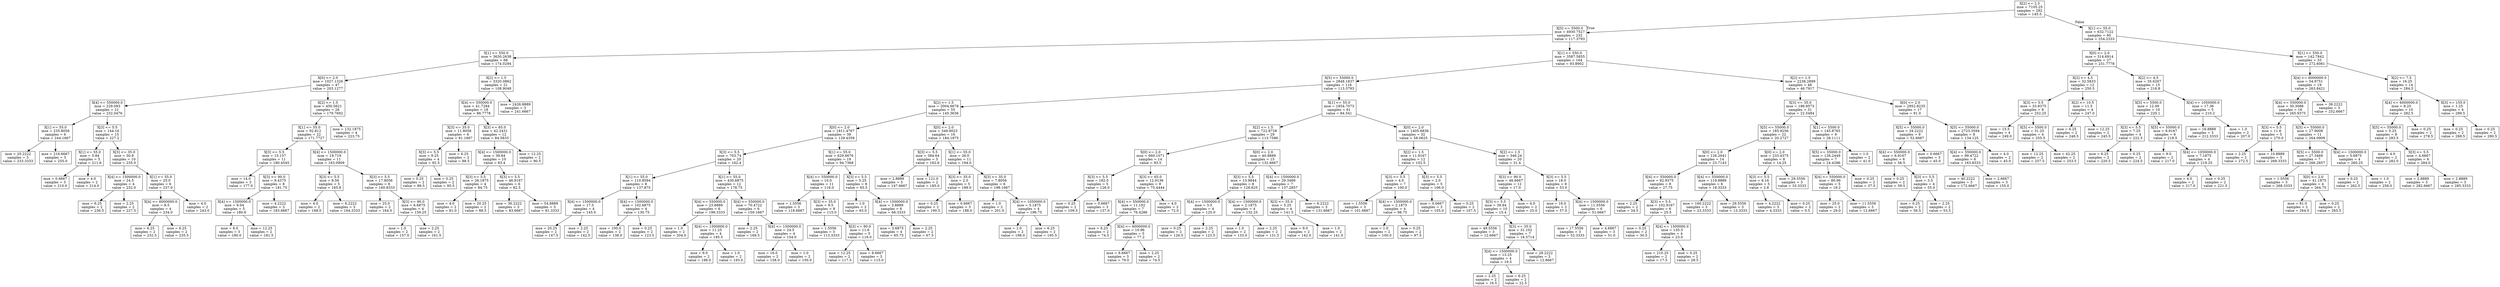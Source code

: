 digraph Tree {
node [shape=box] ;
0 [label="X[2] <= 2.5\nmse = 7105.25\nsamples = 292\nvalue = 145.5"] ;
1 [label="X[5] <= 5500.0\nmse = 4930.7527\nsamples = 232\nvalue = 117.3793"] ;
0 -> 1 [labeldistance=2.5, labelangle=45, headlabel="True"] ;
2 [label="X[1] <= 550.0\nmse = 3630.2638\nsamples = 68\nvalue = 174.0294"] ;
1 -> 2 ;
3 [label="X[0] <= 2.0\nmse = 1027.1326\nsamples = 47\nvalue = 203.1277"] ;
2 -> 3 ;
4 [label="X[4] <= 550000.0\nmse = 229.093\nsamples = 21\nvalue = 232.0476"] ;
3 -> 4 ;
5 [label="X[1] <= 55.0\nmse = 235.8056\nsamples = 6\nvalue = 244.1667"] ;
4 -> 5 ;
6 [label="mse = 20.2222\nsamples = 3\nvalue = 233.3333"] ;
5 -> 6 ;
7 [label="mse = 216.6667\nsamples = 3\nvalue = 255.0"] ;
5 -> 7 ;
8 [label="X[3] <= 5.5\nmse = 144.16\nsamples = 15\nvalue = 227.2"] ;
4 -> 8 ;
9 [label="X[1] <= 55.0\nmse = 5.84\nsamples = 5\nvalue = 211.6"] ;
8 -> 9 ;
10 [label="mse = 0.6667\nsamples = 3\nvalue = 210.0"] ;
9 -> 10 ;
11 [label="mse = 4.0\nsamples = 2\nvalue = 214.0"] ;
9 -> 11 ;
12 [label="X[3] <= 35.0\nmse = 30.8\nsamples = 10\nvalue = 235.0"] ;
8 -> 12 ;
13 [label="X[4] <= 1500000.0\nmse = 24.5\nsamples = 4\nvalue = 232.0"] ;
12 -> 13 ;
14 [label="mse = 6.25\nsamples = 2\nvalue = 236.5"] ;
13 -> 14 ;
15 [label="mse = 2.25\nsamples = 2\nvalue = 227.5"] ;
13 -> 15 ;
16 [label="X[1] <= 55.0\nmse = 25.0\nsamples = 6\nvalue = 237.0"] ;
12 -> 16 ;
17 [label="X[4] <= 6000000.0\nmse = 8.5\nsamples = 4\nvalue = 234.0"] ;
16 -> 17 ;
18 [label="mse = 6.25\nsamples = 2\nvalue = 232.5"] ;
17 -> 18 ;
19 [label="mse = 6.25\nsamples = 2\nvalue = 235.5"] ;
17 -> 19 ;
20 [label="mse = 4.0\nsamples = 2\nvalue = 243.0"] ;
16 -> 20 ;
21 [label="X[2] <= 1.5\nmse = 450.5621\nsamples = 26\nvalue = 179.7692"] ;
3 -> 21 ;
22 [label="X[1] <= 55.0\nmse = 92.812\nsamples = 22\nvalue = 171.7727"] ;
21 -> 22 ;
23 [label="X[3] <= 5.5\nmse = 15.157\nsamples = 11\nvalue = 180.4545"] ;
22 -> 23 ;
24 [label="mse = 14.0\nsamples = 3\nvalue = 177.0"] ;
23 -> 24 ;
25 [label="X[3] <= 90.0\nmse = 9.4375\nsamples = 8\nvalue = 181.75"] ;
23 -> 25 ;
26 [label="X[4] <= 1500000.0\nmse = 9.04\nsamples = 5\nvalue = 180.6"] ;
25 -> 26 ;
27 [label="mse = 6.0\nsamples = 3\nvalue = 180.0"] ;
26 -> 27 ;
28 [label="mse = 12.25\nsamples = 2\nvalue = 181.5"] ;
26 -> 28 ;
29 [label="mse = 4.2222\nsamples = 3\nvalue = 183.6667"] ;
25 -> 29 ;
30 [label="X[4] <= 1500000.0\nmse = 19.719\nsamples = 11\nvalue = 163.0909"] ;
22 -> 30 ;
31 [label="X[3] <= 5.5\nmse = 8.56\nsamples = 5\nvalue = 165.8"] ;
30 -> 31 ;
32 [label="mse = 4.0\nsamples = 2\nvalue = 168.0"] ;
31 -> 32 ;
33 [label="mse = 6.2222\nsamples = 3\nvalue = 164.3333"] ;
31 -> 33 ;
34 [label="X[3] <= 5.5\nmse = 17.8056\nsamples = 6\nvalue = 160.8333"] ;
30 -> 34 ;
35 [label="mse = 25.0\nsamples = 2\nvalue = 164.0"] ;
34 -> 35 ;
36 [label="X[3] <= 90.0\nmse = 6.6875\nsamples = 4\nvalue = 159.25"] ;
34 -> 36 ;
37 [label="mse = 1.0\nsamples = 2\nvalue = 157.0"] ;
36 -> 37 ;
38 [label="mse = 2.25\nsamples = 2\nvalue = 161.5"] ;
36 -> 38 ;
39 [label="mse = 132.1875\nsamples = 4\nvalue = 223.75"] ;
21 -> 39 ;
40 [label="X[2] <= 1.5\nmse = 3320.0862\nsamples = 21\nvalue = 108.9048"] ;
2 -> 40 ;
41 [label="X[4] <= 550000.0\nmse = 41.7284\nsamples = 18\nvalue = 86.7778"] ;
40 -> 41 ;
42 [label="X[3] <= 35.0\nmse = 11.8056\nsamples = 6\nvalue = 91.1667"] ;
41 -> 42 ;
43 [label="X[3] <= 5.5\nmse = 9.25\nsamples = 4\nvalue = 92.5"] ;
42 -> 43 ;
44 [label="mse = 0.25\nsamples = 2\nvalue = 89.5"] ;
43 -> 44 ;
45 [label="mse = 0.25\nsamples = 2\nvalue = 95.5"] ;
43 -> 45 ;
46 [label="mse = 6.25\nsamples = 2\nvalue = 88.5"] ;
42 -> 46 ;
47 [label="X[3] <= 65.0\nmse = 42.2431\nsamples = 12\nvalue = 84.5833"] ;
41 -> 47 ;
48 [label="X[4] <= 1500000.0\nmse = 39.84\nsamples = 10\nvalue = 83.4"] ;
47 -> 48 ;
49 [label="X[3] <= 5.5\nmse = 26.1875\nsamples = 4\nvalue = 84.75"] ;
48 -> 49 ;
50 [label="mse = 4.0\nsamples = 2\nvalue = 81.0"] ;
49 -> 50 ;
51 [label="mse = 20.25\nsamples = 2\nvalue = 88.5"] ;
49 -> 51 ;
52 [label="X[3] <= 5.5\nmse = 46.9167\nsamples = 6\nvalue = 82.5"] ;
48 -> 52 ;
53 [label="mse = 36.2222\nsamples = 3\nvalue = 83.6667"] ;
52 -> 53 ;
54 [label="mse = 54.8889\nsamples = 3\nvalue = 81.3333"] ;
52 -> 54 ;
55 [label="mse = 12.25\nsamples = 2\nvalue = 90.5"] ;
47 -> 55 ;
56 [label="mse = 2426.8889\nsamples = 3\nvalue = 241.6667"] ;
40 -> 56 ;
57 [label="X[1] <= 550.0\nmse = 3587.5855\nsamples = 164\nvalue = 93.8902"] ;
1 -> 57 ;
58 [label="X[5] <= 55000.0\nmse = 2848.1837\nsamples = 116\nvalue = 113.3793"] ;
57 -> 58 ;
59 [label="X[2] <= 1.5\nmse = 2004.6678\nsamples = 55\nvalue = 145.3636"] ;
58 -> 59 ;
60 [label="X[0] <= 2.0\nmse = 1811.4767\nsamples = 39\nvalue = 129.4359"] ;
59 -> 60 ;
61 [label="X[3] <= 5.5\nmse = 703.74\nsamples = 20\nvalue = 162.4"] ;
60 -> 61 ;
62 [label="X[1] <= 55.0\nmse = 110.8594\nsamples = 8\nvalue = 137.875"] ;
61 -> 62 ;
63 [label="X[4] <= 1500000.0\nmse = 17.5\nsamples = 4\nvalue = 145.0"] ;
62 -> 63 ;
64 [label="mse = 20.25\nsamples = 2\nvalue = 147.5"] ;
63 -> 64 ;
65 [label="mse = 2.25\nsamples = 2\nvalue = 142.5"] ;
63 -> 65 ;
66 [label="X[4] <= 1500000.0\nmse = 102.6875\nsamples = 4\nvalue = 130.75"] ;
62 -> 66 ;
67 [label="mse = 100.0\nsamples = 2\nvalue = 138.0"] ;
66 -> 67 ;
68 [label="mse = 0.25\nsamples = 2\nvalue = 123.5"] ;
66 -> 68 ;
69 [label="X[1] <= 55.0\nmse = 430.6875\nsamples = 12\nvalue = 178.75"] ;
61 -> 69 ;
70 [label="X[4] <= 550000.0\nmse = 23.8889\nsamples = 6\nvalue = 198.3333"] ;
69 -> 70 ;
71 [label="mse = 1.0\nsamples = 2\nvalue = 204.0"] ;
70 -> 71 ;
72 [label="X[4] <= 1500000.0\nmse = 11.25\nsamples = 4\nvalue = 195.5"] ;
70 -> 72 ;
73 [label="mse = 9.0\nsamples = 2\nvalue = 198.0"] ;
72 -> 73 ;
74 [label="mse = 1.0\nsamples = 2\nvalue = 193.0"] ;
72 -> 74 ;
75 [label="X[4] <= 550000.0\nmse = 70.4722\nsamples = 6\nvalue = 159.1667"] ;
69 -> 75 ;
76 [label="mse = 2.25\nsamples = 2\nvalue = 169.5"] ;
75 -> 76 ;
77 [label="X[4] <= 1500000.0\nmse = 24.5\nsamples = 4\nvalue = 154.0"] ;
75 -> 77 ;
78 [label="mse = 16.0\nsamples = 2\nvalue = 158.0"] ;
77 -> 78 ;
79 [label="mse = 1.0\nsamples = 2\nvalue = 150.0"] ;
77 -> 79 ;
80 [label="X[1] <= 55.0\nmse = 629.6676\nsamples = 19\nvalue = 94.7368"] ;
60 -> 80 ;
81 [label="X[4] <= 550000.0\nmse = 10.0\nsamples = 11\nvalue = 116.0"] ;
80 -> 81 ;
82 [label="mse = 1.5556\nsamples = 3\nvalue = 118.6667"] ;
81 -> 82 ;
83 [label="X[3] <= 35.0\nmse = 9.5\nsamples = 8\nvalue = 115.0"] ;
81 -> 83 ;
84 [label="mse = 1.5556\nsamples = 3\nvalue = 113.3333"] ;
83 -> 84 ;
85 [label="X[3] <= 90.0\nmse = 11.6\nsamples = 5\nvalue = 116.0"] ;
83 -> 85 ;
86 [label="mse = 12.25\nsamples = 2\nvalue = 117.5"] ;
85 -> 86 ;
87 [label="mse = 8.6667\nsamples = 3\nvalue = 115.0"] ;
85 -> 87 ;
88 [label="X[3] <= 5.5\nmse = 5.25\nsamples = 8\nvalue = 65.5"] ;
80 -> 88 ;
89 [label="mse = 1.0\nsamples = 2\nvalue = 63.0"] ;
88 -> 89 ;
90 [label="X[4] <= 1500000.0\nmse = 3.8889\nsamples = 6\nvalue = 66.3333"] ;
88 -> 90 ;
91 [label="mse = 3.6875\nsamples = 4\nvalue = 65.75"] ;
90 -> 91 ;
92 [label="mse = 2.25\nsamples = 2\nvalue = 67.5"] ;
90 -> 92 ;
93 [label="X[0] <= 2.0\nmse = 349.9023\nsamples = 16\nvalue = 184.1875"] ;
59 -> 93 ;
94 [label="X[3] <= 5.5\nmse = 384.64\nsamples = 5\nvalue = 162.6"] ;
93 -> 94 ;
95 [label="mse = 2.8889\nsamples = 3\nvalue = 147.6667"] ;
94 -> 95 ;
96 [label="mse = 121.0\nsamples = 2\nvalue = 185.0"] ;
94 -> 96 ;
97 [label="X[1] <= 55.0\nmse = 26.0\nsamples = 11\nvalue = 194.0"] ;
93 -> 97 ;
98 [label="X[3] <= 35.0\nmse = 2.0\nsamples = 5\nvalue = 189.0"] ;
97 -> 98 ;
99 [label="mse = 0.25\nsamples = 2\nvalue = 190.5"] ;
98 -> 99 ;
100 [label="mse = 0.6667\nsamples = 3\nvalue = 188.0"] ;
98 -> 100 ;
101 [label="X[3] <= 35.0\nmse = 7.8056\nsamples = 6\nvalue = 198.1667"] ;
97 -> 101 ;
102 [label="mse = 1.0\nsamples = 2\nvalue = 201.0"] ;
101 -> 102 ;
103 [label="X[4] <= 1050000.0\nmse = 5.1875\nsamples = 4\nvalue = 196.75"] ;
101 -> 103 ;
104 [label="mse = 1.0\nsamples = 2\nvalue = 198.0"] ;
103 -> 104 ;
105 [label="mse = 6.25\nsamples = 2\nvalue = 195.5"] ;
103 -> 105 ;
106 [label="X[1] <= 55.0\nmse = 1854.7073\nsamples = 61\nvalue = 84.541"] ;
58 -> 106 ;
107 [label="X[2] <= 1.5\nmse = 722.8728\nsamples = 29\nvalue = 113.7586"] ;
106 -> 107 ;
108 [label="X[0] <= 2.0\nmse = 660.1071\nsamples = 14\nvalue = 93.5"] ;
107 -> 108 ;
109 [label="X[3] <= 5.5\nmse = 182.0\nsamples = 5\nvalue = 126.0"] ;
108 -> 109 ;
110 [label="mse = 0.25\nsamples = 2\nvalue = 109.5"] ;
109 -> 110 ;
111 [label="mse = 0.6667\nsamples = 3\nvalue = 137.0"] ;
109 -> 111 ;
112 [label="X[3] <= 65.0\nmse = 12.9136\nsamples = 9\nvalue = 75.4444"] ;
108 -> 112 ;
113 [label="X[4] <= 550000.0\nmse = 11.102\nsamples = 7\nvalue = 76.4286"] ;
112 -> 113 ;
114 [label="mse = 6.25\nsamples = 2\nvalue = 74.5"] ;
113 -> 114 ;
115 [label="X[4] <= 6000000.0\nmse = 10.96\nsamples = 5\nvalue = 77.2"] ;
113 -> 115 ;
116 [label="mse = 8.6667\nsamples = 3\nvalue = 79.0"] ;
115 -> 116 ;
117 [label="mse = 2.25\nsamples = 2\nvalue = 74.5"] ;
115 -> 117 ;
118 [label="mse = 4.0\nsamples = 2\nvalue = 72.0"] ;
112 -> 118 ;
119 [label="X[0] <= 2.0\nmse = 40.8889\nsamples = 15\nvalue = 132.6667"] ;
107 -> 119 ;
120 [label="X[3] <= 5.5\nmse = 15.9844\nsamples = 8\nvalue = 128.625"] ;
119 -> 120 ;
121 [label="X[4] <= 1500000.0\nmse = 3.5\nsamples = 4\nvalue = 125.0"] ;
120 -> 121 ;
122 [label="mse = 0.25\nsamples = 2\nvalue = 126.5"] ;
121 -> 122 ;
123 [label="mse = 2.25\nsamples = 2\nvalue = 123.5"] ;
121 -> 123 ;
124 [label="X[4] <= 1500000.0\nmse = 2.1875\nsamples = 4\nvalue = 132.25"] ;
120 -> 124 ;
125 [label="mse = 1.0\nsamples = 2\nvalue = 133.0"] ;
124 -> 125 ;
126 [label="mse = 2.25\nsamples = 2\nvalue = 131.5"] ;
124 -> 126 ;
127 [label="X[4] <= 1500000.0\nmse = 29.3469\nsamples = 7\nvalue = 137.2857"] ;
119 -> 127 ;
128 [label="X[3] <= 35.0\nmse = 5.25\nsamples = 4\nvalue = 141.5"] ;
127 -> 128 ;
129 [label="mse = 9.0\nsamples = 2\nvalue = 142.0"] ;
128 -> 129 ;
130 [label="mse = 1.0\nsamples = 2\nvalue = 141.0"] ;
128 -> 130 ;
131 [label="mse = 6.2222\nsamples = 3\nvalue = 131.6667"] ;
127 -> 131 ;
132 [label="X[0] <= 2.0\nmse = 1405.6836\nsamples = 32\nvalue = 58.0625"] ;
106 -> 132 ;
133 [label="X[2] <= 1.5\nmse = 11.9167\nsamples = 12\nvalue = 102.5"] ;
132 -> 133 ;
134 [label="X[3] <= 5.5\nmse = 4.0\nsamples = 7\nvalue = 100.0"] ;
133 -> 134 ;
135 [label="mse = 1.5556\nsamples = 3\nvalue = 101.6667"] ;
134 -> 135 ;
136 [label="X[4] <= 1500000.0\nmse = 2.1875\nsamples = 4\nvalue = 98.75"] ;
134 -> 136 ;
137 [label="mse = 1.0\nsamples = 2\nvalue = 100.0"] ;
136 -> 137 ;
138 [label="mse = 0.25\nsamples = 2\nvalue = 97.5"] ;
136 -> 138 ;
139 [label="X[3] <= 5.5\nmse = 2.0\nsamples = 5\nvalue = 106.0"] ;
133 -> 139 ;
140 [label="mse = 0.6667\nsamples = 3\nvalue = 105.0"] ;
139 -> 140 ;
141 [label="mse = 0.25\nsamples = 2\nvalue = 107.5"] ;
139 -> 141 ;
142 [label="X[2] <= 1.5\nmse = 346.24\nsamples = 20\nvalue = 31.4"] ;
132 -> 142 ;
143 [label="X[3] <= 90.0\nmse = 46.6667\nsamples = 12\nvalue = 17.0"] ;
142 -> 143 ;
144 [label="X[3] <= 5.5\nmse = 39.84\nsamples = 10\nvalue = 15.4"] ;
143 -> 144 ;
145 [label="mse = 49.5556\nsamples = 3\nvalue = 12.6667"] ;
144 -> 145 ;
146 [label="X[3] <= 35.0\nmse = 31.102\nsamples = 7\nvalue = 16.5714"] ;
144 -> 146 ;
147 [label="X[4] <= 1500000.0\nmse = 13.25\nsamples = 4\nvalue = 19.5"] ;
146 -> 147 ;
148 [label="mse = 2.25\nsamples = 2\nvalue = 16.5"] ;
147 -> 148 ;
149 [label="mse = 6.25\nsamples = 2\nvalue = 22.5"] ;
147 -> 149 ;
150 [label="mse = 28.2222\nsamples = 3\nvalue = 12.6667"] ;
146 -> 150 ;
151 [label="mse = 4.0\nsamples = 2\nvalue = 25.0"] ;
143 -> 151 ;
152 [label="X[3] <= 5.5\nmse = 18.0\nsamples = 8\nvalue = 53.0"] ;
142 -> 152 ;
153 [label="mse = 16.0\nsamples = 2\nvalue = 57.0"] ;
152 -> 153 ;
154 [label="X[4] <= 1500000.0\nmse = 11.5556\nsamples = 6\nvalue = 51.6667"] ;
152 -> 154 ;
155 [label="mse = 17.5556\nsamples = 3\nvalue = 52.3333"] ;
154 -> 155 ;
156 [label="mse = 4.6667\nsamples = 3\nvalue = 51.0"] ;
154 -> 156 ;
157 [label="X[2] <= 1.5\nmse = 2238.2899\nsamples = 48\nvalue = 46.7917"] ;
57 -> 157 ;
158 [label="X[3] <= 35.0\nmse = 186.9573\nsamples = 31\nvalue = 22.5484"] ;
157 -> 158 ;
159 [label="X[5] <= 55000.0\nmse = 185.9256\nsamples = 22\nvalue = 20.2727"] ;
158 -> 159 ;
160 [label="X[0] <= 2.0\nmse = 126.2041\nsamples = 14\nvalue = 23.7143"] ;
159 -> 160 ;
161 [label="X[4] <= 550000.0\nmse = 92.9375\nsamples = 8\nvalue = 27.75"] ;
160 -> 161 ;
162 [label="mse = 2.25\nsamples = 2\nvalue = 34.5"] ;
161 -> 162 ;
163 [label="X[3] <= 5.5\nmse = 102.9167\nsamples = 6\nvalue = 25.5"] ;
161 -> 163 ;
164 [label="mse = 0.25\nsamples = 2\nvalue = 30.5"] ;
163 -> 164 ;
165 [label="X[4] <= 1500000.0\nmse = 135.5\nsamples = 4\nvalue = 23.0"] ;
163 -> 165 ;
166 [label="mse = 210.25\nsamples = 2\nvalue = 17.5"] ;
165 -> 166 ;
167 [label="mse = 0.25\nsamples = 2\nvalue = 28.5"] ;
165 -> 167 ;
168 [label="X[4] <= 550000.0\nmse = 119.8889\nsamples = 6\nvalue = 18.3333"] ;
160 -> 168 ;
169 [label="mse = 160.2222\nsamples = 3\nvalue = 23.3333"] ;
168 -> 169 ;
170 [label="mse = 29.5556\nsamples = 3\nvalue = 13.3333"] ;
168 -> 170 ;
171 [label="X[0] <= 2.0\nmse = 233.4375\nsamples = 8\nvalue = 14.25"] ;
159 -> 171 ;
172 [label="X[3] <= 5.5\nmse = 6.16\nsamples = 5\nvalue = 2.8"] ;
171 -> 172 ;
173 [label="mse = 4.2222\nsamples = 3\nvalue = 4.3333"] ;
172 -> 173 ;
174 [label="mse = 0.25\nsamples = 2\nvalue = 0.5"] ;
172 -> 174 ;
175 [label="mse = 29.5556\nsamples = 3\nvalue = 33.3333"] ;
171 -> 175 ;
176 [label="X[1] <= 5500.0\nmse = 145.8765\nsamples = 9\nvalue = 28.1111"] ;
158 -> 176 ;
177 [label="X[5] <= 55000.0\nmse = 126.2449\nsamples = 7\nvalue = 24.4286"] ;
176 -> 177 ;
178 [label="X[4] <= 550000.0\nmse = 80.96\nsamples = 5\nvalue = 19.2"] ;
177 -> 178 ;
179 [label="mse = 25.0\nsamples = 2\nvalue = 29.0"] ;
178 -> 179 ;
180 [label="mse = 11.5556\nsamples = 3\nvalue = 12.6667"] ;
178 -> 180 ;
181 [label="mse = 0.25\nsamples = 2\nvalue = 37.5"] ;
177 -> 181 ;
182 [label="mse = 1.0\nsamples = 2\nvalue = 41.0"] ;
176 -> 182 ;
183 [label="X[0] <= 2.0\nmse = 2952.8235\nsamples = 17\nvalue = 91.0"] ;
157 -> 183 ;
184 [label="X[5] <= 55000.0\nmse = 34.2222\nsamples = 9\nvalue = 52.6667"] ;
183 -> 184 ;
185 [label="X[4] <= 550000.0\nmse = 6.9167\nsamples = 6\nvalue = 56.5"] ;
184 -> 185 ;
186 [label="mse = 0.25\nsamples = 2\nvalue = 59.5"] ;
185 -> 186 ;
187 [label="X[3] <= 5.5\nmse = 3.5\nsamples = 4\nvalue = 55.0"] ;
185 -> 187 ;
188 [label="mse = 0.25\nsamples = 2\nvalue = 56.5"] ;
187 -> 188 ;
189 [label="mse = 2.25\nsamples = 2\nvalue = 53.5"] ;
187 -> 189 ;
190 [label="mse = 0.6667\nsamples = 3\nvalue = 45.0"] ;
184 -> 190 ;
191 [label="X[5] <= 55000.0\nmse = 2723.3594\nsamples = 8\nvalue = 134.125"] ;
183 -> 191 ;
192 [label="X[4] <= 550000.0\nmse = 99.4722\nsamples = 6\nvalue = 163.8333"] ;
191 -> 192 ;
193 [label="mse = 40.2222\nsamples = 3\nvalue = 172.6667"] ;
192 -> 193 ;
194 [label="mse = 2.6667\nsamples = 3\nvalue = 155.0"] ;
192 -> 194 ;
195 [label="mse = 4.0\nsamples = 2\nvalue = 45.0"] ;
191 -> 195 ;
196 [label="X[1] <= 55.0\nmse = 632.7122\nsamples = 60\nvalue = 254.2333"] ;
0 -> 196 [labeldistance=2.5, labelangle=-45, headlabel="False"] ;
197 [label="X[0] <= 2.0\nmse = 314.6914\nsamples = 27\nvalue = 231.7778"] ;
196 -> 197 ;
198 [label="X[2] <= 4.5\nmse = 32.5833\nsamples = 12\nvalue = 250.5"] ;
197 -> 198 ;
199 [label="X[3] <= 5.5\nmse = 33.9375\nsamples = 8\nvalue = 252.25"] ;
198 -> 199 ;
200 [label="mse = 15.5\nsamples = 4\nvalue = 249.0"] ;
199 -> 200 ;
201 [label="X[5] <= 5500.0\nmse = 31.25\nsamples = 4\nvalue = 255.5"] ;
199 -> 201 ;
202 [label="mse = 12.25\nsamples = 2\nvalue = 257.5"] ;
201 -> 202 ;
203 [label="mse = 42.25\nsamples = 2\nvalue = 253.5"] ;
201 -> 203 ;
204 [label="X[2] <= 10.5\nmse = 11.5\nsamples = 4\nvalue = 247.0"] ;
198 -> 204 ;
205 [label="mse = 6.25\nsamples = 2\nvalue = 248.5"] ;
204 -> 205 ;
206 [label="mse = 12.25\nsamples = 2\nvalue = 245.5"] ;
204 -> 206 ;
207 [label="X[2] <= 4.5\nmse = 35.6267\nsamples = 15\nvalue = 216.8"] ;
197 -> 207 ;
208 [label="X[5] <= 5500.0\nmse = 12.09\nsamples = 10\nvalue = 220.1"] ;
207 -> 208 ;
209 [label="X[3] <= 5.5\nmse = 7.25\nsamples = 4\nvalue = 222.5"] ;
208 -> 209 ;
210 [label="mse = 6.25\nsamples = 2\nvalue = 220.5"] ;
209 -> 210 ;
211 [label="mse = 0.25\nsamples = 2\nvalue = 224.5"] ;
209 -> 211 ;
212 [label="X[5] <= 55000.0\nmse = 8.9167\nsamples = 6\nvalue = 218.5"] ;
208 -> 212 ;
213 [label="mse = 9.0\nsamples = 2\nvalue = 217.0"] ;
212 -> 213 ;
214 [label="X[4] <= 1050000.0\nmse = 7.1875\nsamples = 4\nvalue = 219.25"] ;
212 -> 214 ;
215 [label="mse = 4.0\nsamples = 2\nvalue = 217.0"] ;
214 -> 215 ;
216 [label="mse = 0.25\nsamples = 2\nvalue = 221.5"] ;
214 -> 216 ;
217 [label="X[4] <= 1050000.0\nmse = 17.36\nsamples = 5\nvalue = 210.2"] ;
207 -> 217 ;
218 [label="mse = 16.8889\nsamples = 3\nvalue = 212.3333"] ;
217 -> 218 ;
219 [label="mse = 1.0\nsamples = 2\nvalue = 207.0"] ;
217 -> 219 ;
220 [label="X[1] <= 550.0\nmse = 142.7842\nsamples = 33\nvalue = 272.6061"] ;
196 -> 220 ;
221 [label="X[4] <= 6000000.0\nmse = 54.9751\nsamples = 19\nvalue = 263.8421"] ;
220 -> 221 ;
222 [label="X[4] <= 550000.0\nmse = 30.3086\nsamples = 16\nvalue = 265.9375"] ;
221 -> 222 ;
223 [label="X[3] <= 5.5\nmse = 11.6\nsamples = 5\nvalue = 270.0"] ;
222 -> 223 ;
224 [label="mse = 2.25\nsamples = 2\nvalue = 272.5"] ;
223 -> 224 ;
225 [label="mse = 10.8889\nsamples = 3\nvalue = 268.3333"] ;
223 -> 225 ;
226 [label="X[5] <= 55000.0\nmse = 27.9008\nsamples = 11\nvalue = 264.0909"] ;
222 -> 226 ;
227 [label="X[5] <= 5500.0\nmse = 27.3469\nsamples = 7\nvalue = 266.2857"] ;
226 -> 227 ;
228 [label="mse = 1.5556\nsamples = 3\nvalue = 268.3333"] ;
227 -> 228 ;
229 [label="X[0] <= 2.0\nmse = 41.1875\nsamples = 4\nvalue = 264.75"] ;
227 -> 229 ;
230 [label="mse = 81.0\nsamples = 2\nvalue = 264.0"] ;
229 -> 230 ;
231 [label="mse = 0.25\nsamples = 2\nvalue = 265.5"] ;
229 -> 231 ;
232 [label="X[4] <= 1500000.0\nmse = 5.6875\nsamples = 4\nvalue = 260.25"] ;
226 -> 232 ;
233 [label="mse = 0.25\nsamples = 2\nvalue = 262.5"] ;
232 -> 233 ;
234 [label="mse = 1.0\nsamples = 2\nvalue = 258.0"] ;
232 -> 234 ;
235 [label="mse = 38.2222\nsamples = 3\nvalue = 252.6667"] ;
221 -> 235 ;
236 [label="X[2] <= 7.5\nmse = 16.25\nsamples = 14\nvalue = 284.5"] ;
220 -> 236 ;
237 [label="X[4] <= 6000000.0\nmse = 8.25\nsamples = 10\nvalue = 282.5"] ;
236 -> 237 ;
238 [label="X[5] <= 55000.0\nmse = 5.25\nsamples = 8\nvalue = 283.5"] ;
237 -> 238 ;
239 [label="mse = 4.0\nsamples = 2\nvalue = 282.0"] ;
238 -> 239 ;
240 [label="X[3] <= 5.5\nmse = 4.6667\nsamples = 6\nvalue = 284.0"] ;
238 -> 240 ;
241 [label="mse = 2.8889\nsamples = 3\nvalue = 282.6667"] ;
240 -> 241 ;
242 [label="mse = 2.8889\nsamples = 3\nvalue = 285.3333"] ;
240 -> 242 ;
243 [label="mse = 0.25\nsamples = 2\nvalue = 278.5"] ;
237 -> 243 ;
244 [label="X[3] <= 155.0\nmse = 1.25\nsamples = 4\nvalue = 289.5"] ;
236 -> 244 ;
245 [label="mse = 0.25\nsamples = 2\nvalue = 288.5"] ;
244 -> 245 ;
246 [label="mse = 0.25\nsamples = 2\nvalue = 290.5"] ;
244 -> 246 ;
}